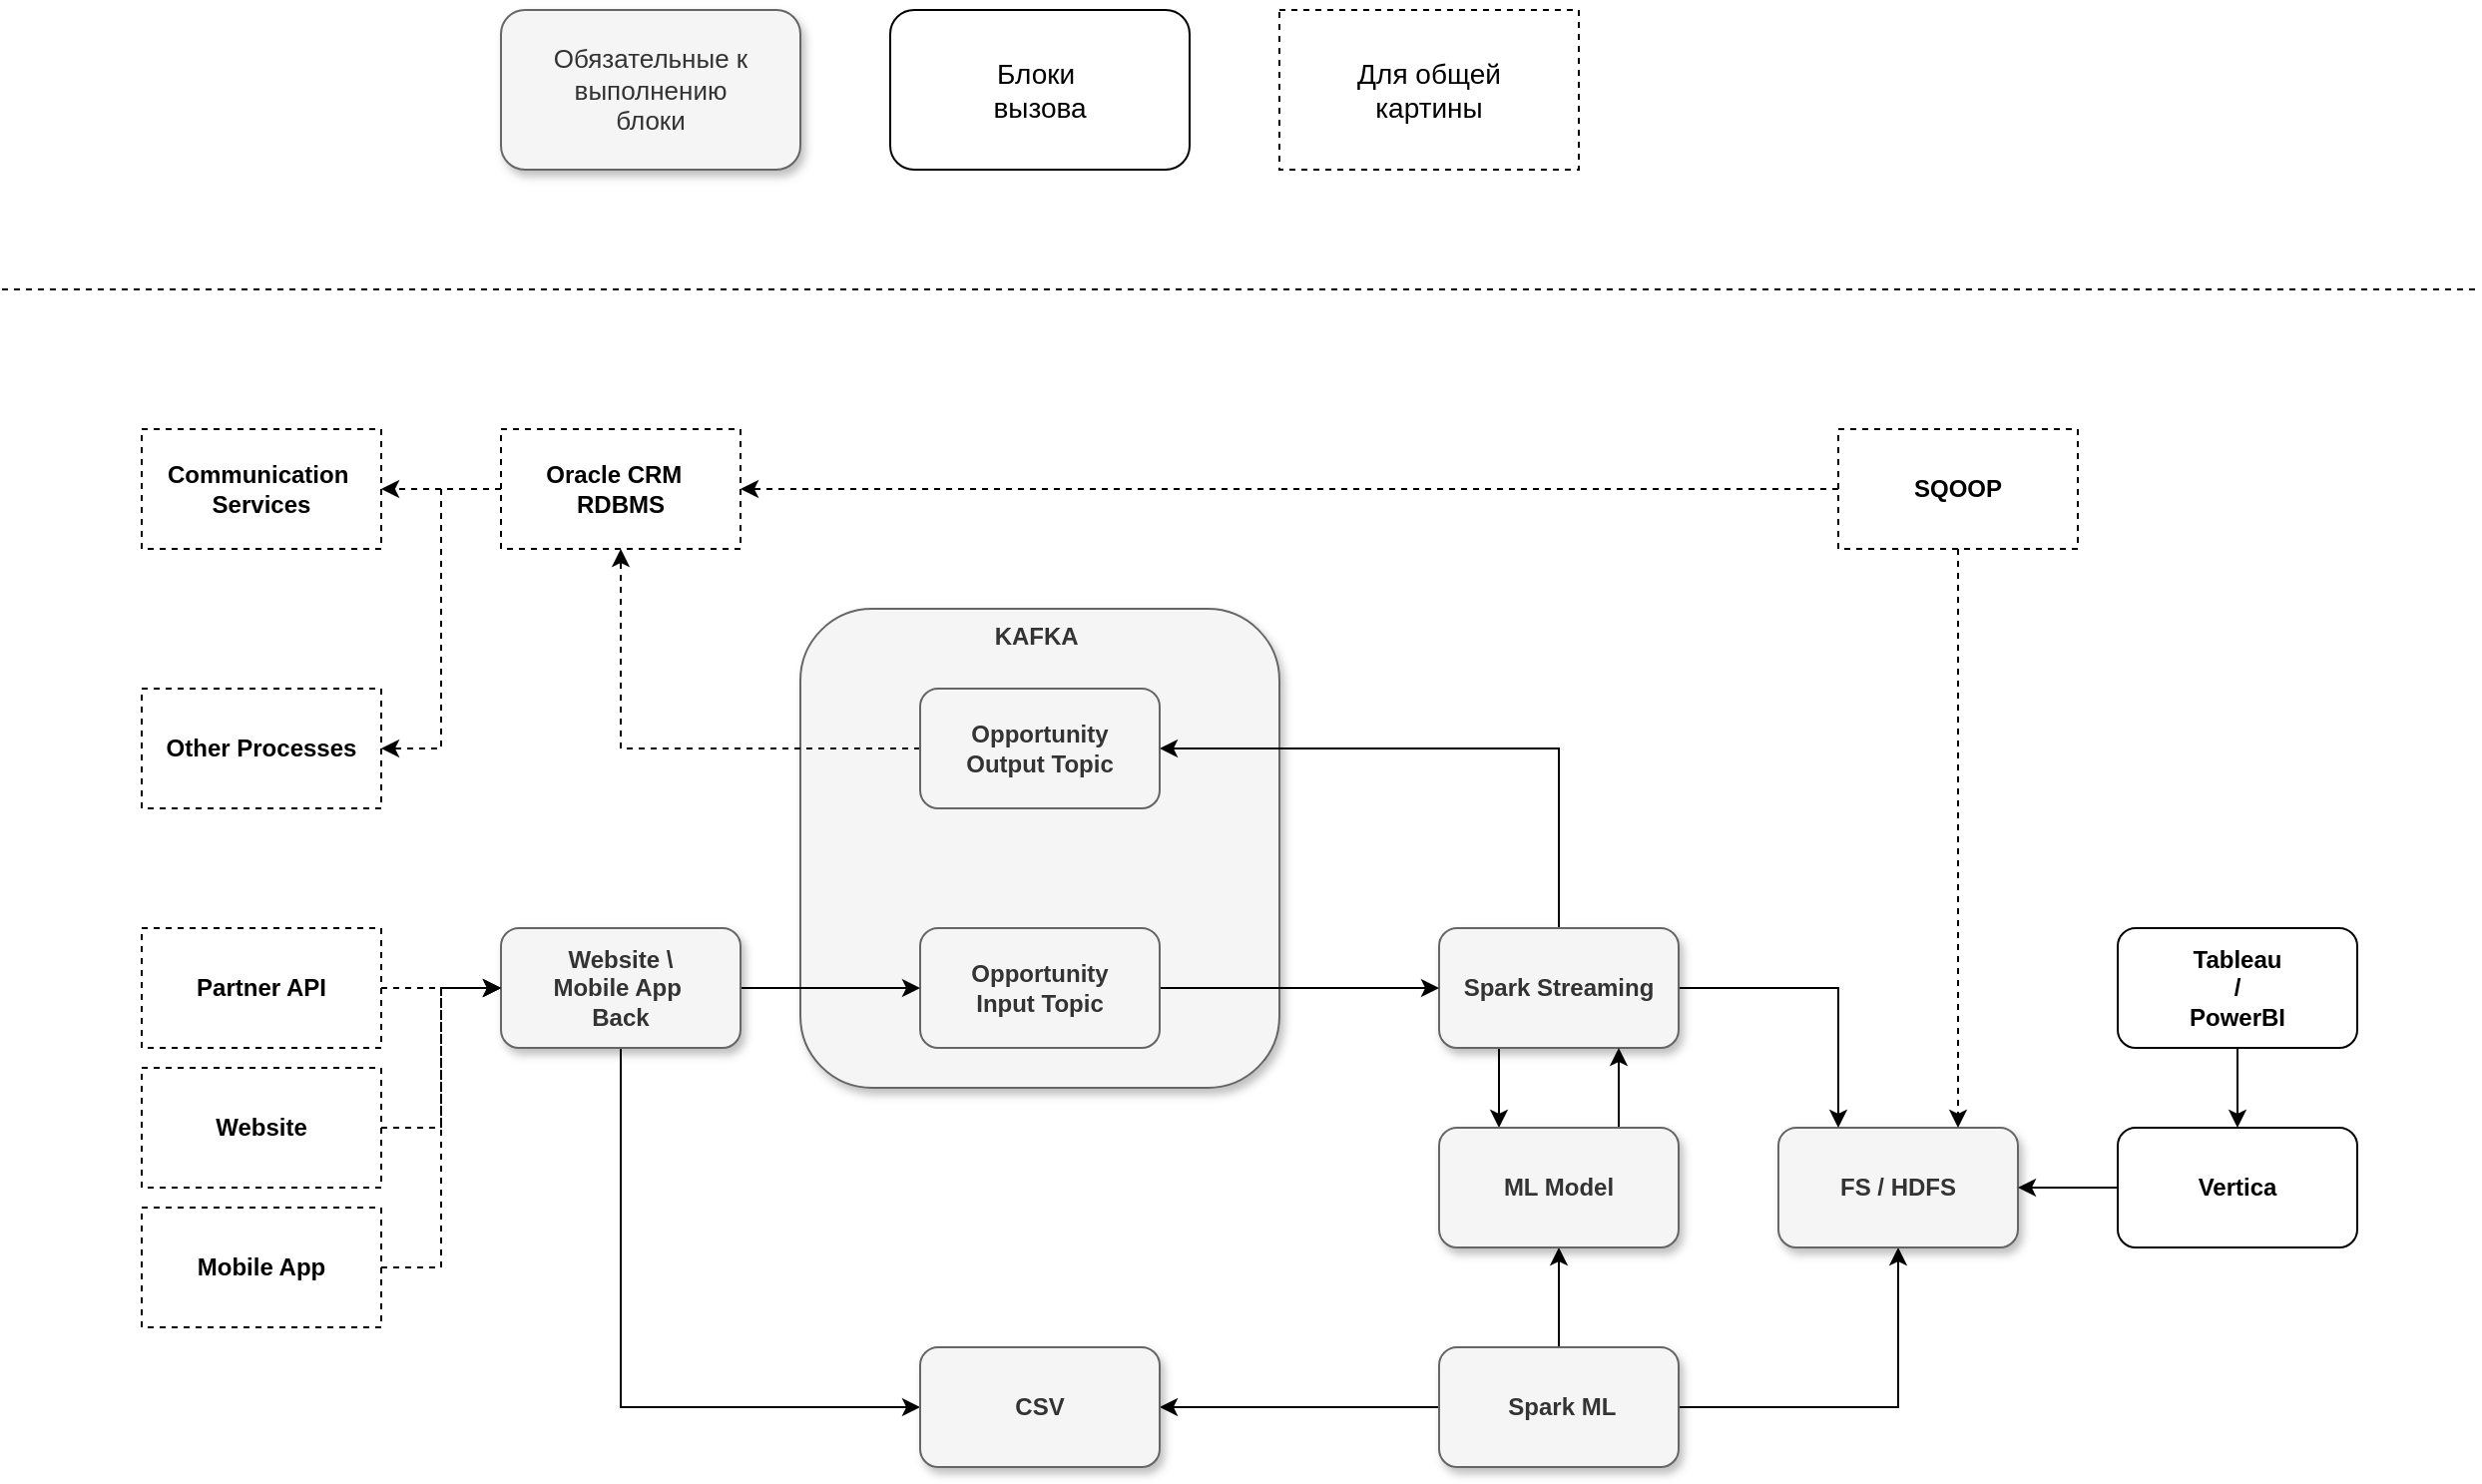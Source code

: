 <mxfile version="12.9.1" type="device"><diagram name="Page-1" id="c7558073-3199-34d8-9f00-42111426c3f3"><mxGraphModel dx="2857" dy="2233" grid="1" gridSize="10" guides="1" tooltips="1" connect="1" arrows="1" fold="1" page="1" pageScale="1" pageWidth="826" pageHeight="1169" background="#ffffff" math="0" shadow="0"><root><mxCell id="0"/><mxCell id="1" parent="0"/><mxCell id="H5wyjZ6kGzDite7E-cJy-13" value="KAFKA&amp;nbsp;" style="whiteSpace=wrap;html=1;aspect=fixed;verticalAlign=top;fillColor=#f5f5f5;strokeColor=#666666;fontColor=#333333;rounded=1;shadow=1;fontStyle=1;fontSize=12;" parent="1" vertex="1"><mxGeometry x="200" y="240" width="240" height="240" as="geometry"/></mxCell><mxCell id="L6vwLU6ZQLawFVmIJwn_-102" value="" style="edgeStyle=orthogonalEdgeStyle;rounded=0;orthogonalLoop=1;jettySize=auto;html=1;fontStyle=1;fontSize=12;" parent="1" source="L6vwLU6ZQLawFVmIJwn_-97" target="L6vwLU6ZQLawFVmIJwn_-101" edge="1"><mxGeometry relative="1" as="geometry"/></mxCell><mxCell id="L6vwLU6ZQLawFVmIJwn_-141" value="" style="edgeStyle=orthogonalEdgeStyle;rounded=0;orthogonalLoop=1;jettySize=auto;html=1;entryX=1;entryY=0.5;entryDx=0;entryDy=0;fontStyle=1;fontSize=12;" parent="1" source="L6vwLU6ZQLawFVmIJwn_-97" target="L6vwLU6ZQLawFVmIJwn_-138" edge="1"><mxGeometry relative="1" as="geometry"><mxPoint x="360" y="590" as="targetPoint"/></mxGeometry></mxCell><mxCell id="L6vwLU6ZQLawFVmIJwn_-143" value="" style="edgeStyle=orthogonalEdgeStyle;rounded=0;orthogonalLoop=1;jettySize=auto;html=1;entryX=0.5;entryY=1;entryDx=0;entryDy=0;fontStyle=1;fontSize=12;" parent="1" source="L6vwLU6ZQLawFVmIJwn_-97" target="L6vwLU6ZQLawFVmIJwn_-99" edge="1"><mxGeometry relative="1" as="geometry"><mxPoint x="720" y="590" as="targetPoint"/></mxGeometry></mxCell><mxCell id="L6vwLU6ZQLawFVmIJwn_-97" value="&amp;nbsp;Spark ML" style="rounded=1;whiteSpace=wrap;html=1;fillColor=#f5f5f5;strokeColor=#666666;fontColor=#333333;shadow=1;fontStyle=1;fontSize=12;" parent="1" vertex="1"><mxGeometry x="520" y="610" width="120" height="60" as="geometry"/></mxCell><mxCell id="L6vwLU6ZQLawFVmIJwn_-99" value="FS / HDFS" style="rounded=1;whiteSpace=wrap;html=1;fillColor=#f5f5f5;strokeColor=#666666;fontColor=#333333;shadow=1;fontStyle=1;fontSize=12;" parent="1" vertex="1"><mxGeometry x="690" y="500" width="120" height="60" as="geometry"/></mxCell><mxCell id="L6vwLU6ZQLawFVmIJwn_-146" value="" style="edgeStyle=orthogonalEdgeStyle;rounded=0;orthogonalLoop=1;jettySize=auto;html=1;entryX=0.25;entryY=0;entryDx=0;entryDy=0;exitX=0.25;exitY=1;exitDx=0;exitDy=0;fontStyle=1;fontSize=12;" parent="1" source="L6vwLU6ZQLawFVmIJwn_-100" target="L6vwLU6ZQLawFVmIJwn_-101" edge="1"><mxGeometry relative="1" as="geometry"/></mxCell><mxCell id="H5wyjZ6kGzDite7E-cJy-3" value="" style="edgeStyle=orthogonalEdgeStyle;rounded=0;orthogonalLoop=1;jettySize=auto;html=1;exitX=0.5;exitY=0;exitDx=0;exitDy=0;entryX=1;entryY=0.5;entryDx=0;entryDy=0;fontStyle=1;fontSize=12;" parent="1" source="L6vwLU6ZQLawFVmIJwn_-100" target="H5wyjZ6kGzDite7E-cJy-1" edge="1"><mxGeometry relative="1" as="geometry"><mxPoint x="630" y="270" as="targetPoint"/></mxGeometry></mxCell><mxCell id="EK1xawC-oFITLwMHONOP-11" value="" style="edgeStyle=orthogonalEdgeStyle;rounded=0;orthogonalLoop=1;jettySize=auto;html=1;fontSize=12;entryX=0.25;entryY=0;entryDx=0;entryDy=0;" edge="1" parent="1" source="L6vwLU6ZQLawFVmIJwn_-100" target="L6vwLU6ZQLawFVmIJwn_-99"><mxGeometry relative="1" as="geometry"><mxPoint x="720.0" y="430" as="targetPoint"/></mxGeometry></mxCell><mxCell id="L6vwLU6ZQLawFVmIJwn_-100" value="Spark Streaming" style="rounded=1;whiteSpace=wrap;html=1;fillColor=#f5f5f5;strokeColor=#666666;fontColor=#333333;shadow=1;fontStyle=1;fontSize=12;" parent="1" vertex="1"><mxGeometry x="520" y="400" width="120" height="60" as="geometry"/></mxCell><mxCell id="L6vwLU6ZQLawFVmIJwn_-147" value="" style="edgeStyle=orthogonalEdgeStyle;rounded=0;orthogonalLoop=1;jettySize=auto;html=1;entryX=0.75;entryY=1;entryDx=0;entryDy=0;exitX=0.75;exitY=0;exitDx=0;exitDy=0;fontStyle=1;fontSize=12;" parent="1" source="L6vwLU6ZQLawFVmIJwn_-101" target="L6vwLU6ZQLawFVmIJwn_-100" edge="1"><mxGeometry relative="1" as="geometry"/></mxCell><mxCell id="L6vwLU6ZQLawFVmIJwn_-101" value="ML Model" style="rounded=1;whiteSpace=wrap;html=1;fillColor=#f5f5f5;strokeColor=#666666;fontColor=#333333;shadow=1;fontStyle=1;fontSize=12;" parent="1" vertex="1"><mxGeometry x="520" y="500" width="120" height="60" as="geometry"/></mxCell><mxCell id="L6vwLU6ZQLawFVmIJwn_-116" value="" style="edgeStyle=orthogonalEdgeStyle;rounded=0;orthogonalLoop=1;jettySize=auto;html=1;fontStyle=1;fontSize=12;" parent="1" source="L6vwLU6ZQLawFVmIJwn_-110" target="L6vwLU6ZQLawFVmIJwn_-100" edge="1"><mxGeometry relative="1" as="geometry"/></mxCell><mxCell id="L6vwLU6ZQLawFVmIJwn_-152" value="" style="edgeStyle=orthogonalEdgeStyle;rounded=0;orthogonalLoop=1;jettySize=auto;html=1;entryX=0.5;entryY=1;entryDx=0;entryDy=0;exitX=0;exitY=0.5;exitDx=0;exitDy=0;dashed=1;fontStyle=1;fontSize=12;" parent="1" source="H5wyjZ6kGzDite7E-cJy-1" target="L6vwLU6ZQLawFVmIJwn_-150" edge="1"><mxGeometry relative="1" as="geometry"><mxPoint x="180" y="380" as="targetPoint"/></mxGeometry></mxCell><mxCell id="L6vwLU6ZQLawFVmIJwn_-110" value="Opportunity &lt;br style=&quot;font-size: 12px&quot;&gt;Input Topic" style="rounded=1;whiteSpace=wrap;html=1;fontStyle=1;fontSize=12;fillColor=#f5f5f5;strokeColor=#666666;fontColor=#333333;" parent="1" vertex="1"><mxGeometry x="260" y="400" width="120" height="60" as="geometry"/></mxCell><mxCell id="L6vwLU6ZQLawFVmIJwn_-115" value="" style="edgeStyle=orthogonalEdgeStyle;rounded=0;orthogonalLoop=1;jettySize=auto;html=1;exitX=1;exitY=0.5;exitDx=0;exitDy=0;entryX=0;entryY=0.5;entryDx=0;entryDy=0;fontStyle=1;fontSize=12;" parent="1" source="L6vwLU6ZQLawFVmIJwn_-114" target="L6vwLU6ZQLawFVmIJwn_-110" edge="1"><mxGeometry relative="1" as="geometry"/></mxCell><mxCell id="L6vwLU6ZQLawFVmIJwn_-139" value="" style="edgeStyle=orthogonalEdgeStyle;rounded=0;orthogonalLoop=1;jettySize=auto;html=1;entryX=0;entryY=0.5;entryDx=0;entryDy=0;exitX=0.5;exitY=1;exitDx=0;exitDy=0;fontStyle=1;fontSize=12;" parent="1" source="L6vwLU6ZQLawFVmIJwn_-114" target="L6vwLU6ZQLawFVmIJwn_-138" edge="1"><mxGeometry relative="1" as="geometry"/></mxCell><mxCell id="L6vwLU6ZQLawFVmIJwn_-114" value="Website \ &lt;br style=&quot;font-size: 12px;&quot;&gt;Mobile App&amp;nbsp;&lt;br style=&quot;font-size: 12px;&quot;&gt;Back" style="rounded=1;whiteSpace=wrap;html=1;fillColor=#f5f5f5;strokeColor=#666666;fontColor=#333333;shadow=1;fontStyle=1;fontSize=12;" parent="1" vertex="1"><mxGeometry x="50" y="400" width="120" height="60" as="geometry"/></mxCell><mxCell id="L6vwLU6ZQLawFVmIJwn_-138" value="CSV" style="rounded=1;whiteSpace=wrap;html=1;fillColor=#f5f5f5;strokeColor=#666666;fontColor=#333333;shadow=1;fontStyle=1;fontSize=12;" parent="1" vertex="1"><mxGeometry x="260" y="610" width="120" height="60" as="geometry"/></mxCell><mxCell id="L6vwLU6ZQLawFVmIJwn_-125" value="" style="edgeStyle=orthogonalEdgeStyle;rounded=0;orthogonalLoop=1;jettySize=auto;html=1;entryX=0;entryY=0.5;entryDx=0;entryDy=0;dashed=1;fontStyle=1;fontSize=12;" parent="1" source="L6vwLU6ZQLawFVmIJwn_-121" target="L6vwLU6ZQLawFVmIJwn_-114" edge="1"><mxGeometry relative="1" as="geometry"><mxPoint x="140" y="380" as="targetPoint"/></mxGeometry></mxCell><mxCell id="L6vwLU6ZQLawFVmIJwn_-121" value="Partner API" style="rounded=0;whiteSpace=wrap;html=1;dashed=1;fontStyle=1;fontSize=12;" parent="1" vertex="1"><mxGeometry x="-130" y="400" width="120" height="60" as="geometry"/></mxCell><mxCell id="L6vwLU6ZQLawFVmIJwn_-123" value="" style="edgeStyle=orthogonalEdgeStyle;rounded=0;orthogonalLoop=1;jettySize=auto;html=1;entryX=0;entryY=0.5;entryDx=0;entryDy=0;dashed=1;fontStyle=1;fontSize=12;" parent="1" source="L6vwLU6ZQLawFVmIJwn_-122" target="L6vwLU6ZQLawFVmIJwn_-114" edge="1"><mxGeometry relative="1" as="geometry"/></mxCell><mxCell id="L6vwLU6ZQLawFVmIJwn_-122" value="Mobile App" style="rounded=0;whiteSpace=wrap;html=1;dashed=1;fontStyle=1;fontSize=12;" parent="1" vertex="1"><mxGeometry x="-130" y="540" width="120" height="60" as="geometry"/></mxCell><mxCell id="L6vwLU6ZQLawFVmIJwn_-127" value="" style="edgeStyle=orthogonalEdgeStyle;rounded=0;orthogonalLoop=1;jettySize=auto;html=1;fontStyle=1;fontSize=12;" parent="1" source="L6vwLU6ZQLawFVmIJwn_-126" target="L6vwLU6ZQLawFVmIJwn_-99" edge="1"><mxGeometry relative="1" as="geometry"/></mxCell><mxCell id="L6vwLU6ZQLawFVmIJwn_-126" value="Vertica" style="rounded=1;whiteSpace=wrap;html=1;fontStyle=1;fontSize=12;" parent="1" vertex="1"><mxGeometry x="860" y="500" width="120" height="60" as="geometry"/></mxCell><mxCell id="L6vwLU6ZQLawFVmIJwn_-129" value="" style="edgeStyle=orthogonalEdgeStyle;rounded=0;orthogonalLoop=1;jettySize=auto;html=1;fontStyle=1;fontSize=12;" parent="1" source="L6vwLU6ZQLawFVmIJwn_-128" target="L6vwLU6ZQLawFVmIJwn_-126" edge="1"><mxGeometry relative="1" as="geometry"/></mxCell><mxCell id="L6vwLU6ZQLawFVmIJwn_-128" value="Tableau &lt;br style=&quot;font-size: 12px;&quot;&gt;/ &lt;br style=&quot;font-size: 12px;&quot;&gt;PowerBI" style="rounded=1;whiteSpace=wrap;html=1;fontStyle=1;fontSize=12;" parent="1" vertex="1"><mxGeometry x="860" y="400" width="120" height="60" as="geometry"/></mxCell><mxCell id="H5wyjZ6kGzDite7E-cJy-12" value="" style="edgeStyle=orthogonalEdgeStyle;rounded=0;orthogonalLoop=1;jettySize=auto;html=1;dashed=1;entryX=1;entryY=0.5;entryDx=0;entryDy=0;fontStyle=1;fontSize=12;" parent="1" source="L6vwLU6ZQLawFVmIJwn_-150" target="EK1xawC-oFITLwMHONOP-3" edge="1"><mxGeometry relative="1" as="geometry"/></mxCell><mxCell id="EK1xawC-oFITLwMHONOP-5" value="" style="edgeStyle=orthogonalEdgeStyle;rounded=0;orthogonalLoop=1;jettySize=auto;html=1;entryX=1;entryY=0.5;entryDx=0;entryDy=0;dashed=1;fontStyle=1;fontSize=12;" edge="1" parent="1" source="L6vwLU6ZQLawFVmIJwn_-150" target="H5wyjZ6kGzDite7E-cJy-11"><mxGeometry relative="1" as="geometry"><mxPoint x="110" y="70" as="targetPoint"/></mxGeometry></mxCell><mxCell id="L6vwLU6ZQLawFVmIJwn_-150" value="Oracle CRM&amp;nbsp;&amp;nbsp;&lt;br style=&quot;font-size: 12px;&quot;&gt;RDBMS" style="rounded=0;whiteSpace=wrap;html=1;dashed=1;fontStyle=1;fontSize=12;" parent="1" vertex="1"><mxGeometry x="50" y="150" width="120" height="60" as="geometry"/></mxCell><mxCell id="H5wyjZ6kGzDite7E-cJy-11" value="Communication&amp;nbsp;&lt;br style=&quot;font-size: 12px;&quot;&gt;Services" style="rounded=0;whiteSpace=wrap;html=1;dashed=1;fontStyle=1;fontSize=12;" parent="1" vertex="1"><mxGeometry x="-130" y="150" width="120" height="60" as="geometry"/></mxCell><mxCell id="L6vwLU6ZQLawFVmIJwn_-155" value="" style="edgeStyle=orthogonalEdgeStyle;rounded=0;orthogonalLoop=1;jettySize=auto;html=1;entryX=0.75;entryY=0;entryDx=0;entryDy=0;dashed=1;fontStyle=1;fontSize=12;" parent="1" source="L6vwLU6ZQLawFVmIJwn_-153" target="L6vwLU6ZQLawFVmIJwn_-99" edge="1"><mxGeometry relative="1" as="geometry"><mxPoint x="670" y="350" as="targetPoint"/></mxGeometry></mxCell><mxCell id="L6vwLU6ZQLawFVmIJwn_-157" value="" style="edgeStyle=orthogonalEdgeStyle;rounded=0;orthogonalLoop=1;jettySize=auto;html=1;dashed=1;fontStyle=1;fontSize=12;" parent="1" source="L6vwLU6ZQLawFVmIJwn_-153" target="L6vwLU6ZQLawFVmIJwn_-150" edge="1"><mxGeometry relative="1" as="geometry"><mxPoint x="530" y="240" as="targetPoint"/></mxGeometry></mxCell><mxCell id="L6vwLU6ZQLawFVmIJwn_-153" value="SQOOP" style="rounded=0;whiteSpace=wrap;html=1;dashed=1;fontStyle=1;fontSize=12;" parent="1" vertex="1"><mxGeometry x="720" y="150" width="120" height="60" as="geometry"/></mxCell><mxCell id="H5wyjZ6kGzDite7E-cJy-1" value="Opportunity&lt;br style=&quot;font-size: 12px&quot;&gt;Output Topic" style="rounded=1;whiteSpace=wrap;html=1;fontStyle=1;fontSize=12;fillColor=#f5f5f5;strokeColor=#666666;fontColor=#333333;" parent="1" vertex="1"><mxGeometry x="260" y="280" width="120" height="60" as="geometry"/></mxCell><mxCell id="H5wyjZ6kGzDite7E-cJy-6" value="" style="edgeStyle=orthogonalEdgeStyle;rounded=0;orthogonalLoop=1;jettySize=auto;html=1;entryX=0;entryY=0.5;entryDx=0;entryDy=0;dashed=1;fontStyle=1;fontSize=12;" parent="1" source="H5wyjZ6kGzDite7E-cJy-4" target="L6vwLU6ZQLawFVmIJwn_-114" edge="1"><mxGeometry relative="1" as="geometry"><mxPoint x="70" y="490" as="targetPoint"/></mxGeometry></mxCell><mxCell id="H5wyjZ6kGzDite7E-cJy-4" value="Website" style="rounded=0;whiteSpace=wrap;html=1;dashed=1;fontStyle=1;fontSize=12;" parent="1" vertex="1"><mxGeometry x="-130" y="470" width="120" height="60" as="geometry"/></mxCell><mxCell id="EK1xawC-oFITLwMHONOP-3" value="Other Processes" style="rounded=0;whiteSpace=wrap;html=1;dashed=1;fontStyle=1;fontSize=12;" vertex="1" parent="1"><mxGeometry x="-130" y="280" width="120" height="60" as="geometry"/></mxCell><mxCell id="EK1xawC-oFITLwMHONOP-6" value="Для общей &lt;br&gt;картины" style="rounded=0;whiteSpace=wrap;html=1;dashed=1;fontSize=14;" vertex="1" parent="1"><mxGeometry x="440" y="-60" width="150" height="80" as="geometry"/></mxCell><mxCell id="EK1xawC-oFITLwMHONOP-7" value="Обязательные к выполнению &lt;br style=&quot;font-size: 13px;&quot;&gt;блоки" style="rounded=1;whiteSpace=wrap;html=1;fillColor=#f5f5f5;strokeColor=#666666;fontColor=#333333;shadow=1;fontSize=13;fontStyle=0" vertex="1" parent="1"><mxGeometry x="50" y="-60" width="150" height="80" as="geometry"/></mxCell><mxCell id="EK1xawC-oFITLwMHONOP-8" value="Блоки&amp;nbsp;&lt;br style=&quot;font-size: 14px;&quot;&gt;вызова" style="rounded=1;whiteSpace=wrap;html=1;fontSize=14;fontStyle=0" vertex="1" parent="1"><mxGeometry x="245" y="-60" width="150" height="80" as="geometry"/></mxCell><mxCell id="EK1xawC-oFITLwMHONOP-9" value="" style="endArrow=none;dashed=1;html=1;fontSize=12;" edge="1" parent="1"><mxGeometry width="50" height="50" relative="1" as="geometry"><mxPoint x="-200" y="80" as="sourcePoint"/><mxPoint x="1040" y="80" as="targetPoint"/></mxGeometry></mxCell></root></mxGraphModel></diagram></mxfile>